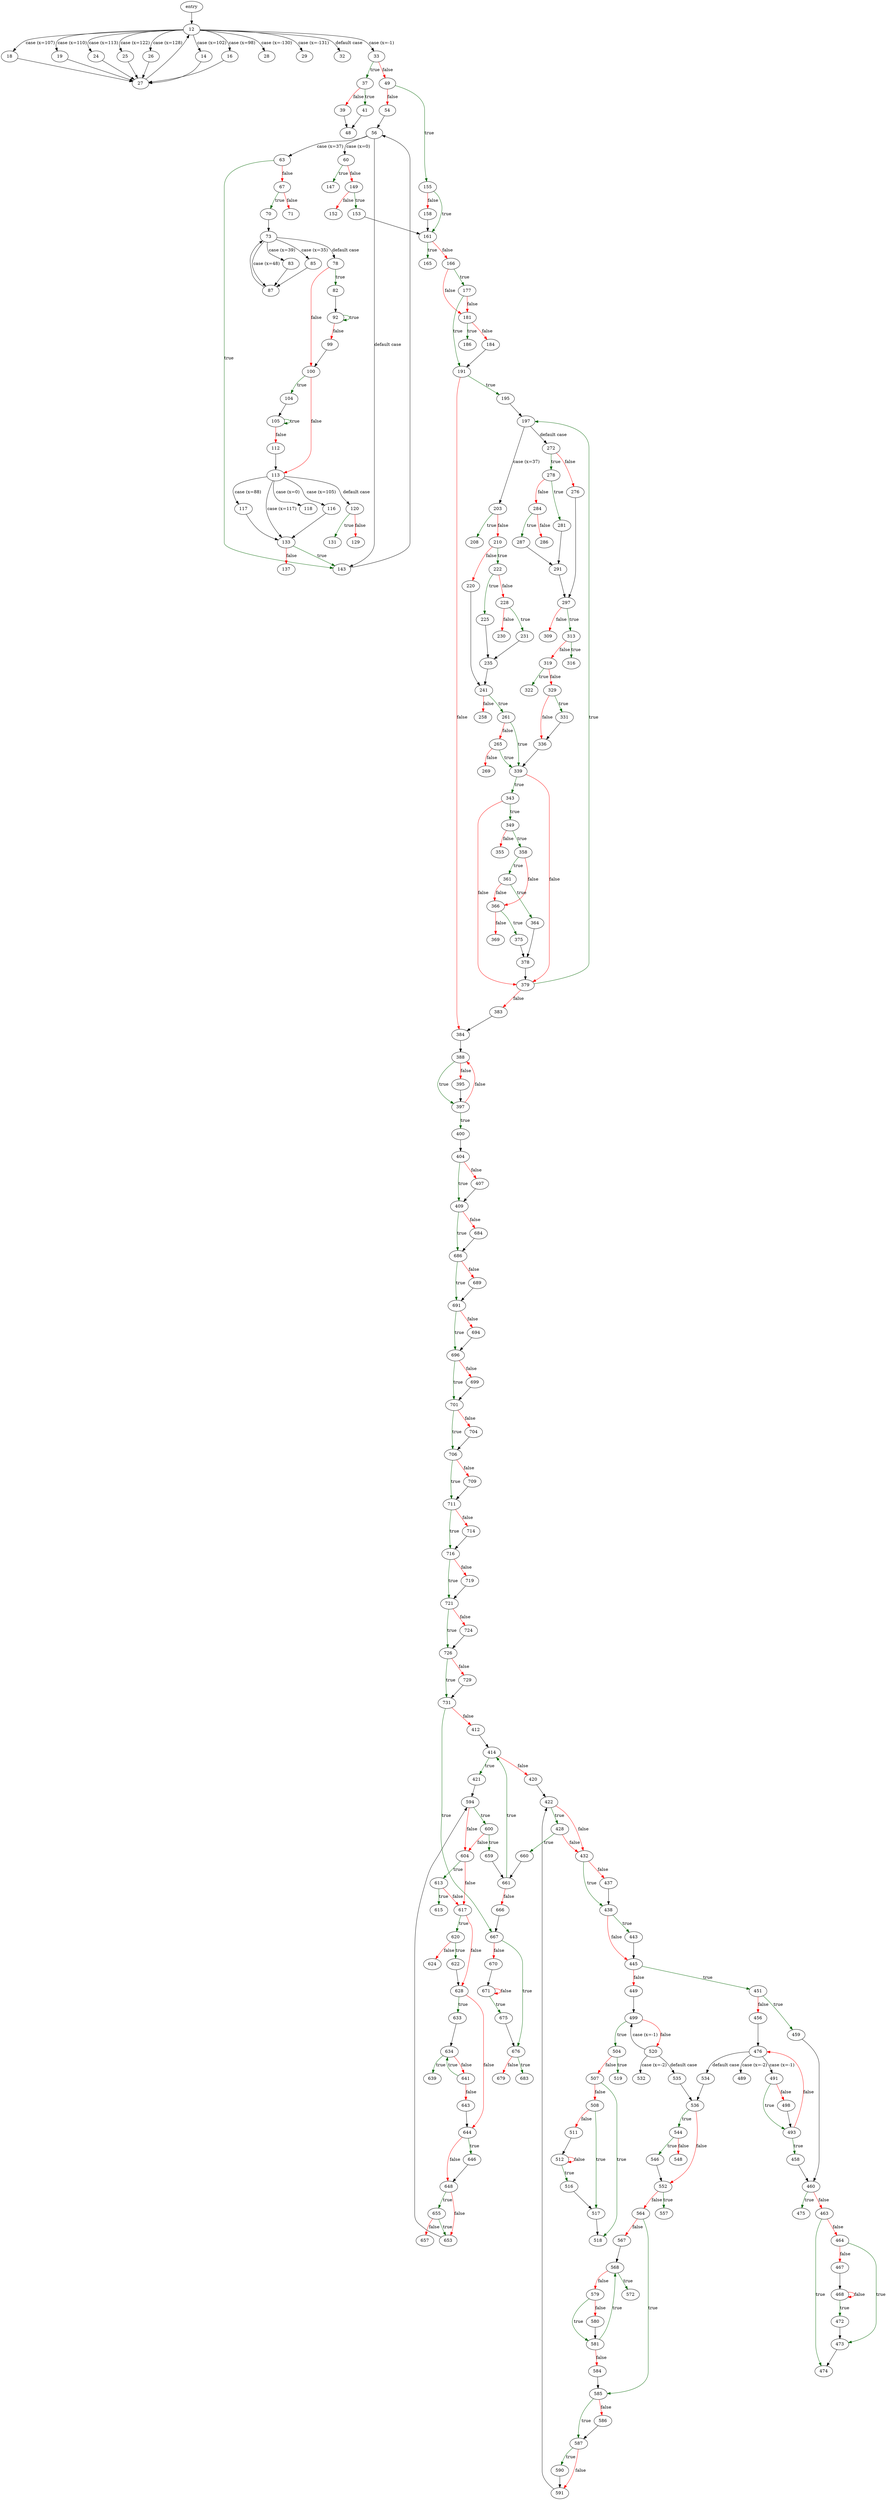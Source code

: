 digraph "main" {
	// Node definitions.
	2 [label=entry];
	12;
	14;
	16;
	18;
	19;
	24;
	25;
	26;
	27;
	28;
	29;
	32;
	33;
	37;
	39;
	41;
	48;
	49;
	54;
	56;
	60;
	63;
	67;
	70;
	71;
	73;
	78;
	82;
	83;
	85;
	87;
	92;
	99;
	100;
	104;
	105;
	112;
	113;
	116;
	117;
	118;
	120;
	129;
	131;
	133;
	137;
	143;
	147;
	149;
	152;
	153;
	155;
	158;
	161;
	165;
	166;
	177;
	181;
	184;
	186;
	191;
	195;
	197;
	203;
	208;
	210;
	220;
	222;
	225;
	228;
	230;
	231;
	235;
	241;
	258;
	261;
	265;
	269;
	272;
	276;
	278;
	281;
	284;
	286;
	287;
	291;
	297;
	309;
	313;
	316;
	319;
	322;
	329;
	331;
	336;
	339;
	343;
	349;
	355;
	358;
	361;
	364;
	366;
	369;
	375;
	378;
	379;
	383;
	384;
	388;
	395;
	397;
	400;
	404;
	407;
	409;
	412;
	414;
	420;
	421;
	422;
	428;
	432;
	437;
	438;
	443;
	445;
	449;
	451;
	456;
	458;
	459;
	460;
	463;
	464;
	467;
	468;
	472;
	473;
	474;
	475;
	476;
	489;
	491;
	493;
	498;
	499;
	504;
	507;
	508;
	511;
	512;
	516;
	517;
	518;
	519;
	520;
	532;
	534;
	535;
	536;
	544;
	546;
	548;
	552;
	557;
	564;
	567;
	568;
	572;
	579;
	580;
	581;
	584;
	585;
	586;
	587;
	590;
	591;
	594;
	600;
	604;
	613;
	615;
	617;
	620;
	622;
	624;
	628;
	633;
	634;
	639;
	641;
	643;
	644;
	646;
	648;
	653;
	655;
	657;
	659;
	660;
	661;
	666;
	667;
	670;
	671;
	675;
	676;
	679;
	683;
	684;
	686;
	689;
	691;
	694;
	696;
	699;
	701;
	704;
	706;
	709;
	711;
	714;
	716;
	719;
	721;
	724;
	726;
	729;
	731;

	// Edge definitions.
	2 -> 12;
	12 -> 14 [label="case (x=102)"];
	12 -> 16 [label="case (x=98)"];
	12 -> 18 [label="case (x=107)"];
	12 -> 19 [label="case (x=110)"];
	12 -> 24 [label="case (x=113)"];
	12 -> 25 [label="case (x=122)"];
	12 -> 26 [label="case (x=128)"];
	12 -> 28 [label="case (x=-130)"];
	12 -> 29 [label="case (x=-131)"];
	12 -> 32 [label="default case"];
	12 -> 33 [label="case (x=-1)"];
	14 -> 27;
	16 -> 27;
	18 -> 27;
	19 -> 27;
	24 -> 27;
	25 -> 27;
	26 -> 27;
	27 -> 12;
	33 -> 37 [
		color=darkgreen
		label=true
	];
	33 -> 49 [
		color=red
		label=false
	];
	37 -> 39 [
		color=red
		label=false
	];
	37 -> 41 [
		color=darkgreen
		label=true
	];
	39 -> 48;
	41 -> 48;
	49 -> 54 [
		color=red
		label=false
	];
	49 -> 155 [
		color=darkgreen
		label=true
	];
	54 -> 56;
	56 -> 60 [label="case (x=0)"];
	56 -> 63 [label="case (x=37)"];
	56 -> 143 [label="default case"];
	60 -> 147 [
		color=darkgreen
		label=true
	];
	60 -> 149 [
		color=red
		label=false
	];
	63 -> 67 [
		color=red
		label=false
	];
	63 -> 143 [
		color=darkgreen
		label=true
	];
	67 -> 70 [
		color=darkgreen
		label=true
	];
	67 -> 71 [
		color=red
		label=false
	];
	70 -> 73;
	73 -> 78 [label="default case"];
	73 -> 83 [label="case (x=39)"];
	73 -> 85 [label="case (x=35)"];
	73 -> 87 [label="case (x=48)"];
	78 -> 82 [
		color=darkgreen
		label=true
	];
	78 -> 100 [
		color=red
		label=false
	];
	82 -> 92;
	83 -> 87;
	85 -> 87;
	87 -> 73;
	92 -> 92 [
		color=darkgreen
		label=true
	];
	92 -> 99 [
		color=red
		label=false
	];
	99 -> 100;
	100 -> 104 [
		color=darkgreen
		label=true
	];
	100 -> 113 [
		color=red
		label=false
	];
	104 -> 105;
	105 -> 105 [
		color=darkgreen
		label=true
	];
	105 -> 112 [
		color=red
		label=false
	];
	112 -> 113;
	113 -> 116 [label="case (x=105)"];
	113 -> 117 [label="case (x=88)"];
	113 -> 118 [label="case (x=0)"];
	113 -> 120 [label="default case"];
	113 -> 133 [label="case (x=117)"];
	116 -> 133;
	117 -> 133;
	120 -> 129 [
		color=red
		label=false
	];
	120 -> 131 [
		color=darkgreen
		label=true
	];
	133 -> 137 [
		color=red
		label=false
	];
	133 -> 143 [
		color=darkgreen
		label=true
	];
	143 -> 56;
	149 -> 152 [
		color=red
		label=false
	];
	149 -> 153 [
		color=darkgreen
		label=true
	];
	153 -> 161;
	155 -> 158 [
		color=red
		label=false
	];
	155 -> 161 [
		color=darkgreen
		label=true
	];
	158 -> 161;
	161 -> 165 [
		color=darkgreen
		label=true
	];
	161 -> 166 [
		color=red
		label=false
	];
	166 -> 177 [
		color=darkgreen
		label=true
	];
	166 -> 181 [
		color=red
		label=false
	];
	177 -> 181 [
		color=red
		label=false
	];
	177 -> 191 [
		color=darkgreen
		label=true
	];
	181 -> 184 [
		color=red
		label=false
	];
	181 -> 186 [
		color=darkgreen
		label=true
	];
	184 -> 191;
	191 -> 195 [
		color=darkgreen
		label=true
	];
	191 -> 384 [
		color=red
		label=false
	];
	195 -> 197;
	197 -> 203 [label="case (x=37)"];
	197 -> 272 [label="default case"];
	203 -> 208 [
		color=darkgreen
		label=true
	];
	203 -> 210 [
		color=red
		label=false
	];
	210 -> 220 [
		color=red
		label=false
	];
	210 -> 222 [
		color=darkgreen
		label=true
	];
	220 -> 241;
	222 -> 225 [
		color=darkgreen
		label=true
	];
	222 -> 228 [
		color=red
		label=false
	];
	225 -> 235;
	228 -> 230 [
		color=red
		label=false
	];
	228 -> 231 [
		color=darkgreen
		label=true
	];
	231 -> 235;
	235 -> 241;
	241 -> 258 [
		color=red
		label=false
	];
	241 -> 261 [
		color=darkgreen
		label=true
	];
	261 -> 265 [
		color=red
		label=false
	];
	261 -> 339 [
		color=darkgreen
		label=true
	];
	265 -> 269 [
		color=red
		label=false
	];
	265 -> 339 [
		color=darkgreen
		label=true
	];
	272 -> 276 [
		color=red
		label=false
	];
	272 -> 278 [
		color=darkgreen
		label=true
	];
	276 -> 297;
	278 -> 281 [
		color=darkgreen
		label=true
	];
	278 -> 284 [
		color=red
		label=false
	];
	281 -> 291;
	284 -> 286 [
		color=red
		label=false
	];
	284 -> 287 [
		color=darkgreen
		label=true
	];
	287 -> 291;
	291 -> 297;
	297 -> 309 [
		color=red
		label=false
	];
	297 -> 313 [
		color=darkgreen
		label=true
	];
	313 -> 316 [
		color=darkgreen
		label=true
	];
	313 -> 319 [
		color=red
		label=false
	];
	319 -> 322 [
		color=darkgreen
		label=true
	];
	319 -> 329 [
		color=red
		label=false
	];
	329 -> 331 [
		color=darkgreen
		label=true
	];
	329 -> 336 [
		color=red
		label=false
	];
	331 -> 336;
	336 -> 339;
	339 -> 343 [
		color=darkgreen
		label=true
	];
	339 -> 379 [
		color=red
		label=false
	];
	343 -> 349 [
		color=darkgreen
		label=true
	];
	343 -> 379 [
		color=red
		label=false
	];
	349 -> 355 [
		color=red
		label=false
	];
	349 -> 358 [
		color=darkgreen
		label=true
	];
	358 -> 361 [
		color=darkgreen
		label=true
	];
	358 -> 366 [
		color=red
		label=false
	];
	361 -> 364 [
		color=darkgreen
		label=true
	];
	361 -> 366 [
		color=red
		label=false
	];
	364 -> 378;
	366 -> 369 [
		color=red
		label=false
	];
	366 -> 375 [
		color=darkgreen
		label=true
	];
	375 -> 378;
	378 -> 379;
	379 -> 197 [
		color=darkgreen
		label=true
	];
	379 -> 383 [
		color=red
		label=false
	];
	383 -> 384;
	384 -> 388;
	388 -> 395 [
		color=red
		label=false
	];
	388 -> 397 [
		color=darkgreen
		label=true
	];
	395 -> 397;
	397 -> 388 [
		color=red
		label=false
	];
	397 -> 400 [
		color=darkgreen
		label=true
	];
	400 -> 404;
	404 -> 407 [
		color=red
		label=false
	];
	404 -> 409 [
		color=darkgreen
		label=true
	];
	407 -> 409;
	409 -> 684 [
		color=red
		label=false
	];
	409 -> 686 [
		color=darkgreen
		label=true
	];
	412 -> 414;
	414 -> 420 [
		color=red
		label=false
	];
	414 -> 421 [
		color=darkgreen
		label=true
	];
	420 -> 422;
	421 -> 594;
	422 -> 428 [
		color=darkgreen
		label=true
	];
	422 -> 432 [
		color=red
		label=false
	];
	428 -> 432 [
		color=red
		label=false
	];
	428 -> 660 [
		color=darkgreen
		label=true
	];
	432 -> 437 [
		color=red
		label=false
	];
	432 -> 438 [
		color=darkgreen
		label=true
	];
	437 -> 438;
	438 -> 443 [
		color=darkgreen
		label=true
	];
	438 -> 445 [
		color=red
		label=false
	];
	443 -> 445;
	445 -> 449 [
		color=red
		label=false
	];
	445 -> 451 [
		color=darkgreen
		label=true
	];
	449 -> 499;
	451 -> 456 [
		color=red
		label=false
	];
	451 -> 459 [
		color=darkgreen
		label=true
	];
	456 -> 476;
	458 -> 460;
	459 -> 460;
	460 -> 463 [
		color=red
		label=false
	];
	460 -> 475 [
		color=darkgreen
		label=true
	];
	463 -> 464 [
		color=red
		label=false
	];
	463 -> 474 [
		color=darkgreen
		label=true
	];
	464 -> 467 [
		color=red
		label=false
	];
	464 -> 473 [
		color=darkgreen
		label=true
	];
	467 -> 468;
	468 -> 468 [
		color=red
		label=false
	];
	468 -> 472 [
		color=darkgreen
		label=true
	];
	472 -> 473;
	473 -> 474;
	476 -> 489 [label="case (x=-2)"];
	476 -> 491 [label="case (x=-1)"];
	476 -> 534 [label="default case"];
	491 -> 493 [
		color=darkgreen
		label=true
	];
	491 -> 498 [
		color=red
		label=false
	];
	493 -> 458 [
		color=darkgreen
		label=true
	];
	493 -> 476 [
		color=red
		label=false
	];
	498 -> 493;
	499 -> 504 [
		color=darkgreen
		label=true
	];
	499 -> 520 [
		color=red
		label=false
	];
	504 -> 507 [
		color=red
		label=false
	];
	504 -> 519 [
		color=darkgreen
		label=true
	];
	507 -> 508 [
		color=red
		label=false
	];
	507 -> 518 [
		color=darkgreen
		label=true
	];
	508 -> 511 [
		color=red
		label=false
	];
	508 -> 517 [
		color=darkgreen
		label=true
	];
	511 -> 512;
	512 -> 512 [
		color=red
		label=false
	];
	512 -> 516 [
		color=darkgreen
		label=true
	];
	516 -> 517;
	517 -> 518;
	520 -> 499 [label="case (x=-1)"];
	520 -> 532 [label="case (x=-2)"];
	520 -> 535 [label="default case"];
	534 -> 536;
	535 -> 536;
	536 -> 544 [
		color=darkgreen
		label=true
	];
	536 -> 552 [
		color=red
		label=false
	];
	544 -> 546 [
		color=darkgreen
		label=true
	];
	544 -> 548 [
		color=red
		label=false
	];
	546 -> 552;
	552 -> 557 [
		color=darkgreen
		label=true
	];
	552 -> 564 [
		color=red
		label=false
	];
	564 -> 567 [
		color=red
		label=false
	];
	564 -> 585 [
		color=darkgreen
		label=true
	];
	567 -> 568;
	568 -> 572 [
		color=darkgreen
		label=true
	];
	568 -> 579 [
		color=red
		label=false
	];
	579 -> 580 [
		color=red
		label=false
	];
	579 -> 581 [
		color=darkgreen
		label=true
	];
	580 -> 581;
	581 -> 568 [
		color=darkgreen
		label=true
	];
	581 -> 584 [
		color=red
		label=false
	];
	584 -> 585;
	585 -> 586 [
		color=red
		label=false
	];
	585 -> 587 [
		color=darkgreen
		label=true
	];
	586 -> 587;
	587 -> 590 [
		color=darkgreen
		label=true
	];
	587 -> 591 [
		color=red
		label=false
	];
	590 -> 591;
	591 -> 422;
	594 -> 600 [
		color=darkgreen
		label=true
	];
	594 -> 604 [
		color=red
		label=false
	];
	600 -> 604 [
		color=red
		label=false
	];
	600 -> 659 [
		color=darkgreen
		label=true
	];
	604 -> 613 [
		color=darkgreen
		label=true
	];
	604 -> 617 [
		color=red
		label=false
	];
	613 -> 615 [
		color=darkgreen
		label=true
	];
	613 -> 617 [
		color=red
		label=false
	];
	617 -> 620 [
		color=darkgreen
		label=true
	];
	617 -> 628 [
		color=red
		label=false
	];
	620 -> 622 [
		color=darkgreen
		label=true
	];
	620 -> 624 [
		color=red
		label=false
	];
	622 -> 628;
	628 -> 633 [
		color=darkgreen
		label=true
	];
	628 -> 644 [
		color=red
		label=false
	];
	633 -> 634;
	634 -> 639 [
		color=darkgreen
		label=true
	];
	634 -> 641 [
		color=red
		label=false
	];
	641 -> 634 [
		color=darkgreen
		label=true
	];
	641 -> 643 [
		color=red
		label=false
	];
	643 -> 644;
	644 -> 646 [
		color=darkgreen
		label=true
	];
	644 -> 648 [
		color=red
		label=false
	];
	646 -> 648;
	648 -> 653 [
		color=red
		label=false
	];
	648 -> 655 [
		color=darkgreen
		label=true
	];
	653 -> 594;
	655 -> 653 [
		color=darkgreen
		label=true
	];
	655 -> 657 [
		color=red
		label=false
	];
	659 -> 661;
	660 -> 661;
	661 -> 414 [
		color=darkgreen
		label=true
	];
	661 -> 666 [
		color=red
		label=false
	];
	666 -> 667;
	667 -> 670 [
		color=red
		label=false
	];
	667 -> 676 [
		color=darkgreen
		label=true
	];
	670 -> 671;
	671 -> 671 [
		color=red
		label=false
	];
	671 -> 675 [
		color=darkgreen
		label=true
	];
	675 -> 676;
	676 -> 679 [
		color=red
		label=false
	];
	676 -> 683 [
		color=darkgreen
		label=true
	];
	684 -> 686;
	686 -> 689 [
		color=red
		label=false
	];
	686 -> 691 [
		color=darkgreen
		label=true
	];
	689 -> 691;
	691 -> 694 [
		color=red
		label=false
	];
	691 -> 696 [
		color=darkgreen
		label=true
	];
	694 -> 696;
	696 -> 699 [
		color=red
		label=false
	];
	696 -> 701 [
		color=darkgreen
		label=true
	];
	699 -> 701;
	701 -> 704 [
		color=red
		label=false
	];
	701 -> 706 [
		color=darkgreen
		label=true
	];
	704 -> 706;
	706 -> 709 [
		color=red
		label=false
	];
	706 -> 711 [
		color=darkgreen
		label=true
	];
	709 -> 711;
	711 -> 714 [
		color=red
		label=false
	];
	711 -> 716 [
		color=darkgreen
		label=true
	];
	714 -> 716;
	716 -> 719 [
		color=red
		label=false
	];
	716 -> 721 [
		color=darkgreen
		label=true
	];
	719 -> 721;
	721 -> 724 [
		color=red
		label=false
	];
	721 -> 726 [
		color=darkgreen
		label=true
	];
	724 -> 726;
	726 -> 729 [
		color=red
		label=false
	];
	726 -> 731 [
		color=darkgreen
		label=true
	];
	729 -> 731;
	731 -> 412 [
		color=red
		label=false
	];
	731 -> 667 [
		color=darkgreen
		label=true
	];
}